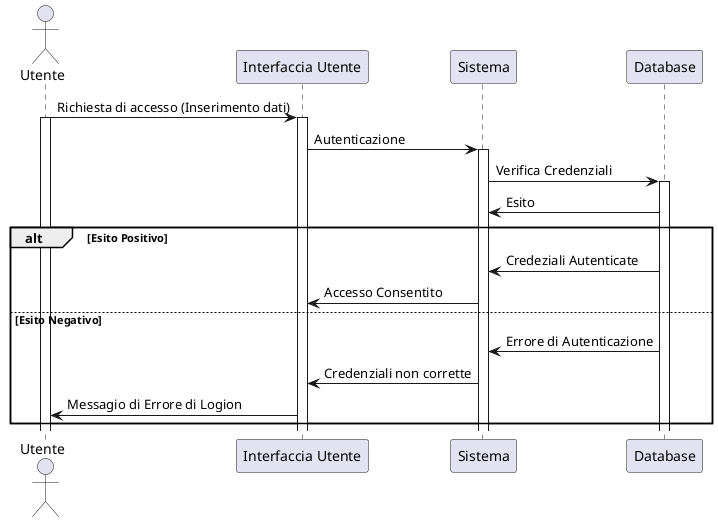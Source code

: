 @startuml
actor Utente

participant "Interfaccia Utente" as UI
participant "Sistema" as SI
participant "Database" as DB

Utente -> UI : Richiesta di accesso (Inserimento dati)
activate Utente
activate UI
UI -> SI : Autenticazione 
activate SI
SI -> DB : Verifica Credenziali
activate DB
DB ->SI : Esito

alt Esito Positivo
DB -> SI : Credeziali Autenticate
SI -> UI: Accesso Consentito
else Esito Negativo
DB -> SI : Errore di Autenticazione
SI -> UI : Credenziali non corrette
UI -> Utente: Messagio di Errore di Logion
end

@enduml